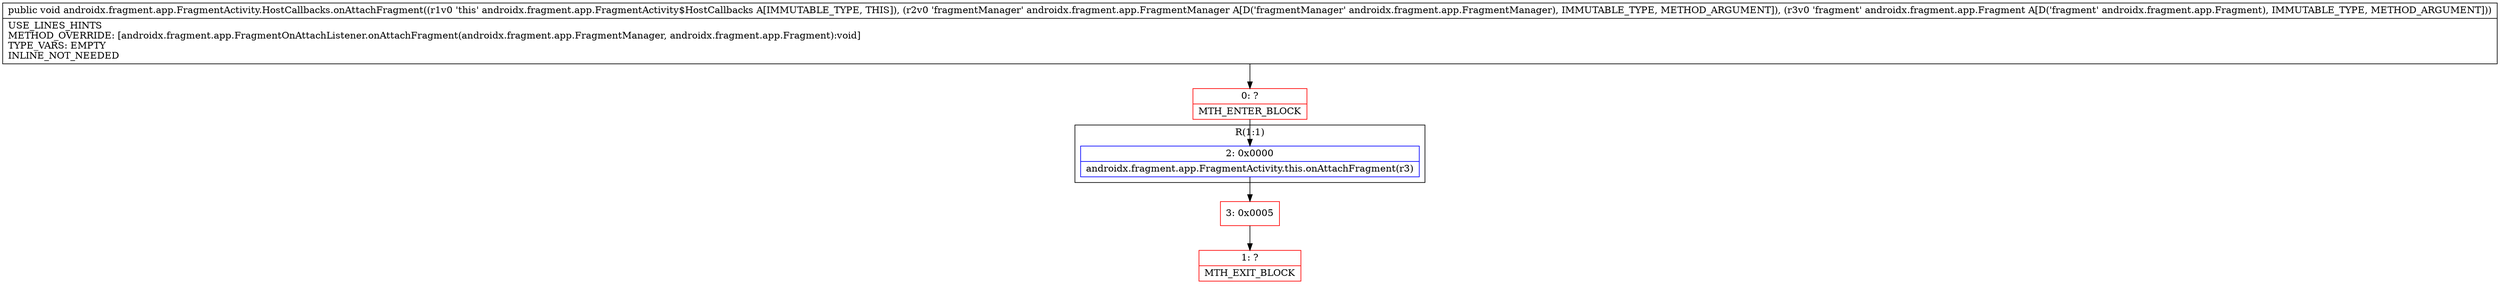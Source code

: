 digraph "CFG forandroidx.fragment.app.FragmentActivity.HostCallbacks.onAttachFragment(Landroidx\/fragment\/app\/FragmentManager;Landroidx\/fragment\/app\/Fragment;)V" {
subgraph cluster_Region_252943365 {
label = "R(1:1)";
node [shape=record,color=blue];
Node_2 [shape=record,label="{2\:\ 0x0000|androidx.fragment.app.FragmentActivity.this.onAttachFragment(r3)\l}"];
}
Node_0 [shape=record,color=red,label="{0\:\ ?|MTH_ENTER_BLOCK\l}"];
Node_3 [shape=record,color=red,label="{3\:\ 0x0005}"];
Node_1 [shape=record,color=red,label="{1\:\ ?|MTH_EXIT_BLOCK\l}"];
MethodNode[shape=record,label="{public void androidx.fragment.app.FragmentActivity.HostCallbacks.onAttachFragment((r1v0 'this' androidx.fragment.app.FragmentActivity$HostCallbacks A[IMMUTABLE_TYPE, THIS]), (r2v0 'fragmentManager' androidx.fragment.app.FragmentManager A[D('fragmentManager' androidx.fragment.app.FragmentManager), IMMUTABLE_TYPE, METHOD_ARGUMENT]), (r3v0 'fragment' androidx.fragment.app.Fragment A[D('fragment' androidx.fragment.app.Fragment), IMMUTABLE_TYPE, METHOD_ARGUMENT]))  | USE_LINES_HINTS\lMETHOD_OVERRIDE: [androidx.fragment.app.FragmentOnAttachListener.onAttachFragment(androidx.fragment.app.FragmentManager, androidx.fragment.app.Fragment):void]\lTYPE_VARS: EMPTY\lINLINE_NOT_NEEDED\l}"];
MethodNode -> Node_0;Node_2 -> Node_3;
Node_0 -> Node_2;
Node_3 -> Node_1;
}

